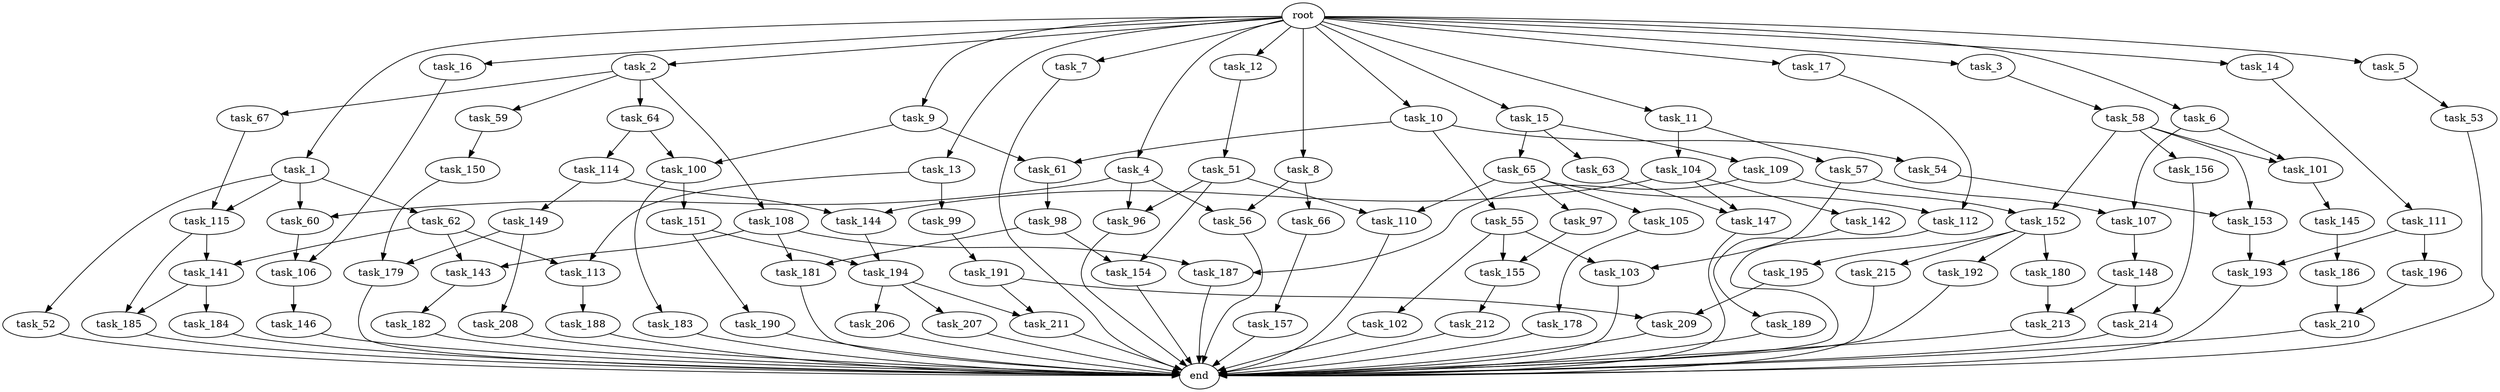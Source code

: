 digraph G {
  task_105 [size="549755813888.000000"];
  task_15 [size="1024.000000"];
  task_55 [size="549755813888.000000"];
  task_102 [size="858993459200.000000"];
  task_63 [size="309237645312.000000"];
  task_184 [size="309237645312.000000"];
  task_143 [size="111669149696.000000"];
  task_207 [size="34359738368.000000"];
  task_153 [size="936302870528.000000"];
  task_191 [size="77309411328.000000"];
  task_7 [size="1024.000000"];
  task_104 [size="695784701952.000000"];
  task_183 [size="695784701952.000000"];
  task_214 [size="841813590016.000000"];
  task_154 [size="858993459200.000000"];
  task_106 [size="1279900254208.000000"];
  task_181 [size="386547056640.000000"];
  task_67 [size="137438953472.000000"];
  task_98 [size="137438953472.000000"];
  task_9 [size="1024.000000"];
  task_56 [size="1168231104512.000000"];
  task_196 [size="309237645312.000000"];
  task_155 [size="1073741824000.000000"];
  task_112 [size="687194767360.000000"];
  task_147 [size="584115552256.000000"];
  task_185 [size="1005022347264.000000"];
  task_59 [size="137438953472.000000"];
  task_142 [size="34359738368.000000"];
  task_64 [size="137438953472.000000"];
  task_65 [size="309237645312.000000"];
  task_150 [size="309237645312.000000"];
  task_188 [size="695784701952.000000"];
  task_212 [size="214748364800.000000"];
  task_115 [size="1005022347264.000000"];
  task_58 [size="214748364800.000000"];
  task_190 [size="77309411328.000000"];
  task_54 [size="549755813888.000000"];
  task_61 [size="584115552256.000000"];
  task_109 [size="309237645312.000000"];
  task_11 [size="1024.000000"];
  task_145 [size="695784701952.000000"];
  task_1 [size="1024.000000"];
  task_53 [size="420906795008.000000"];
  task_157 [size="309237645312.000000"];
  task_156 [size="858993459200.000000"];
  task_210 [size="386547056640.000000"];
  task_189 [size="214748364800.000000"];
  task_96 [size="1408749273088.000000"];
  task_180 [size="420906795008.000000"];
  task_99 [size="214748364800.000000"];
  task_146 [size="34359738368.000000"];
  task_194 [size="292057776128.000000"];
  task_62 [size="695784701952.000000"];
  task_66 [size="309237645312.000000"];
  task_213 [size="841813590016.000000"];
  task_52 [size="695784701952.000000"];
  task_195 [size="420906795008.000000"];
  end [size="0.000000"];
  task_144 [size="893353197568.000000"];
  task_192 [size="420906795008.000000"];
  task_4 [size="1024.000000"];
  task_206 [size="34359738368.000000"];
  task_60 [size="1554778161152.000000"];
  task_10 [size="1024.000000"];
  task_193 [size="1168231104512.000000"];
  task_8 [size="1024.000000"];
  task_100 [size="893353197568.000000"];
  task_179 [size="1279900254208.000000"];
  task_16 [size="1024.000000"];
  task_14 [size="1024.000000"];
  task_12 [size="1024.000000"];
  task_13 [size="1024.000000"];
  task_187 [size="111669149696.000000"];
  task_108 [size="137438953472.000000"];
  task_3 [size="1024.000000"];
  task_114 [size="858993459200.000000"];
  task_151 [size="695784701952.000000"];
  task_103 [size="1554778161152.000000"];
  task_113 [size="249108103168.000000"];
  task_6 [size="1024.000000"];
  task_186 [size="420906795008.000000"];
  task_97 [size="549755813888.000000"];
  task_2 [size="1024.000000"];
  task_141 [size="730144440320.000000"];
  task_178 [size="309237645312.000000"];
  task_57 [size="695784701952.000000"];
  task_107 [size="1005022347264.000000"];
  task_182 [size="549755813888.000000"];
  task_211 [size="730144440320.000000"];
  task_149 [size="858993459200.000000"];
  task_17 [size="1024.000000"];
  root [size="0.000000"];
  task_148 [size="34359738368.000000"];
  task_111 [size="309237645312.000000"];
  task_101 [size="1168231104512.000000"];
  task_51 [size="34359738368.000000"];
  task_152 [size="893353197568.000000"];
  task_5 [size="1024.000000"];
  task_215 [size="420906795008.000000"];
  task_110 [size="1099511627776.000000"];
  task_208 [size="858993459200.000000"];
  task_209 [size="1245540515840.000000"];

  task_105 -> task_178 [size="301989888.000000"];
  task_15 -> task_63 [size="301989888.000000"];
  task_15 -> task_65 [size="301989888.000000"];
  task_15 -> task_109 [size="301989888.000000"];
  task_55 -> task_103 [size="838860800.000000"];
  task_55 -> task_155 [size="838860800.000000"];
  task_55 -> task_102 [size="838860800.000000"];
  task_102 -> end [size="1.000000"];
  task_63 -> task_147 [size="536870912.000000"];
  task_184 -> end [size="1.000000"];
  task_143 -> task_182 [size="536870912.000000"];
  task_207 -> end [size="1.000000"];
  task_153 -> task_193 [size="838860800.000000"];
  task_191 -> task_209 [size="679477248.000000"];
  task_191 -> task_211 [size="679477248.000000"];
  task_7 -> end [size="1.000000"];
  task_104 -> task_144 [size="33554432.000000"];
  task_104 -> task_147 [size="33554432.000000"];
  task_104 -> task_142 [size="33554432.000000"];
  task_183 -> end [size="1.000000"];
  task_214 -> end [size="1.000000"];
  task_154 -> end [size="1.000000"];
  task_106 -> task_146 [size="33554432.000000"];
  task_181 -> end [size="1.000000"];
  task_67 -> task_115 [size="301989888.000000"];
  task_98 -> task_154 [size="301989888.000000"];
  task_98 -> task_181 [size="301989888.000000"];
  task_9 -> task_100 [size="33554432.000000"];
  task_9 -> task_61 [size="33554432.000000"];
  task_56 -> end [size="1.000000"];
  task_196 -> task_210 [size="301989888.000000"];
  task_155 -> task_212 [size="209715200.000000"];
  task_112 -> end [size="1.000000"];
  task_147 -> end [size="1.000000"];
  task_185 -> end [size="1.000000"];
  task_59 -> task_150 [size="301989888.000000"];
  task_142 -> task_189 [size="209715200.000000"];
  task_64 -> task_114 [size="838860800.000000"];
  task_64 -> task_100 [size="838860800.000000"];
  task_65 -> task_97 [size="536870912.000000"];
  task_65 -> task_110 [size="536870912.000000"];
  task_65 -> task_112 [size="536870912.000000"];
  task_65 -> task_105 [size="536870912.000000"];
  task_150 -> task_179 [size="411041792.000000"];
  task_188 -> end [size="1.000000"];
  task_212 -> end [size="1.000000"];
  task_115 -> task_185 [size="679477248.000000"];
  task_115 -> task_141 [size="679477248.000000"];
  task_58 -> task_153 [size="838860800.000000"];
  task_58 -> task_101 [size="838860800.000000"];
  task_58 -> task_152 [size="838860800.000000"];
  task_58 -> task_156 [size="838860800.000000"];
  task_190 -> end [size="1.000000"];
  task_54 -> task_153 [size="75497472.000000"];
  task_61 -> task_98 [size="134217728.000000"];
  task_109 -> task_152 [size="33554432.000000"];
  task_109 -> task_187 [size="33554432.000000"];
  task_11 -> task_57 [size="679477248.000000"];
  task_11 -> task_104 [size="679477248.000000"];
  task_145 -> task_186 [size="411041792.000000"];
  task_1 -> task_52 [size="679477248.000000"];
  task_1 -> task_60 [size="679477248.000000"];
  task_1 -> task_62 [size="679477248.000000"];
  task_1 -> task_115 [size="679477248.000000"];
  task_53 -> end [size="1.000000"];
  task_157 -> end [size="1.000000"];
  task_156 -> task_214 [size="411041792.000000"];
  task_210 -> end [size="1.000000"];
  task_189 -> end [size="1.000000"];
  task_96 -> end [size="1.000000"];
  task_180 -> task_213 [size="411041792.000000"];
  task_99 -> task_191 [size="75497472.000000"];
  task_146 -> end [size="1.000000"];
  task_194 -> task_206 [size="33554432.000000"];
  task_194 -> task_207 [size="33554432.000000"];
  task_194 -> task_211 [size="33554432.000000"];
  task_62 -> task_143 [size="33554432.000000"];
  task_62 -> task_113 [size="33554432.000000"];
  task_62 -> task_141 [size="33554432.000000"];
  task_66 -> task_157 [size="301989888.000000"];
  task_213 -> end [size="1.000000"];
  task_52 -> end [size="1.000000"];
  task_195 -> task_209 [size="536870912.000000"];
  task_144 -> task_194 [size="209715200.000000"];
  task_192 -> end [size="1.000000"];
  task_4 -> task_56 [size="838860800.000000"];
  task_4 -> task_60 [size="838860800.000000"];
  task_4 -> task_96 [size="838860800.000000"];
  task_206 -> end [size="1.000000"];
  task_60 -> task_106 [size="838860800.000000"];
  task_10 -> task_54 [size="536870912.000000"];
  task_10 -> task_55 [size="536870912.000000"];
  task_10 -> task_61 [size="536870912.000000"];
  task_193 -> end [size="1.000000"];
  task_8 -> task_56 [size="301989888.000000"];
  task_8 -> task_66 [size="301989888.000000"];
  task_100 -> task_183 [size="679477248.000000"];
  task_100 -> task_151 [size="679477248.000000"];
  task_179 -> end [size="1.000000"];
  task_16 -> task_106 [size="411041792.000000"];
  task_14 -> task_111 [size="301989888.000000"];
  task_12 -> task_51 [size="33554432.000000"];
  task_13 -> task_99 [size="209715200.000000"];
  task_13 -> task_113 [size="209715200.000000"];
  task_187 -> end [size="1.000000"];
  task_108 -> task_143 [size="75497472.000000"];
  task_108 -> task_181 [size="75497472.000000"];
  task_108 -> task_187 [size="75497472.000000"];
  task_3 -> task_58 [size="209715200.000000"];
  task_114 -> task_144 [size="838860800.000000"];
  task_114 -> task_149 [size="838860800.000000"];
  task_151 -> task_194 [size="75497472.000000"];
  task_151 -> task_190 [size="75497472.000000"];
  task_103 -> end [size="1.000000"];
  task_113 -> task_188 [size="679477248.000000"];
  task_6 -> task_101 [size="301989888.000000"];
  task_6 -> task_107 [size="301989888.000000"];
  task_186 -> task_210 [size="75497472.000000"];
  task_97 -> task_155 [size="209715200.000000"];
  task_2 -> task_108 [size="134217728.000000"];
  task_2 -> task_67 [size="134217728.000000"];
  task_2 -> task_59 [size="134217728.000000"];
  task_2 -> task_64 [size="134217728.000000"];
  task_141 -> task_184 [size="301989888.000000"];
  task_141 -> task_185 [size="301989888.000000"];
  task_178 -> end [size="1.000000"];
  task_57 -> task_103 [size="679477248.000000"];
  task_57 -> task_107 [size="679477248.000000"];
  task_107 -> task_148 [size="33554432.000000"];
  task_182 -> end [size="1.000000"];
  task_211 -> end [size="1.000000"];
  task_149 -> task_208 [size="838860800.000000"];
  task_149 -> task_179 [size="838860800.000000"];
  task_17 -> task_112 [size="134217728.000000"];
  root -> task_13 [size="1.000000"];
  root -> task_17 [size="1.000000"];
  root -> task_3 [size="1.000000"];
  root -> task_4 [size="1.000000"];
  root -> task_11 [size="1.000000"];
  root -> task_15 [size="1.000000"];
  root -> task_10 [size="1.000000"];
  root -> task_6 [size="1.000000"];
  root -> task_9 [size="1.000000"];
  root -> task_8 [size="1.000000"];
  root -> task_2 [size="1.000000"];
  root -> task_1 [size="1.000000"];
  root -> task_5 [size="1.000000"];
  root -> task_7 [size="1.000000"];
  root -> task_16 [size="1.000000"];
  root -> task_14 [size="1.000000"];
  root -> task_12 [size="1.000000"];
  task_148 -> task_213 [size="411041792.000000"];
  task_148 -> task_214 [size="411041792.000000"];
  task_111 -> task_193 [size="301989888.000000"];
  task_111 -> task_196 [size="301989888.000000"];
  task_101 -> task_145 [size="679477248.000000"];
  task_51 -> task_110 [size="536870912.000000"];
  task_51 -> task_154 [size="536870912.000000"];
  task_51 -> task_96 [size="536870912.000000"];
  task_152 -> task_180 [size="411041792.000000"];
  task_152 -> task_215 [size="411041792.000000"];
  task_152 -> task_192 [size="411041792.000000"];
  task_152 -> task_195 [size="411041792.000000"];
  task_5 -> task_53 [size="411041792.000000"];
  task_215 -> end [size="1.000000"];
  task_110 -> end [size="1.000000"];
  task_208 -> end [size="1.000000"];
  task_209 -> end [size="1.000000"];
}
